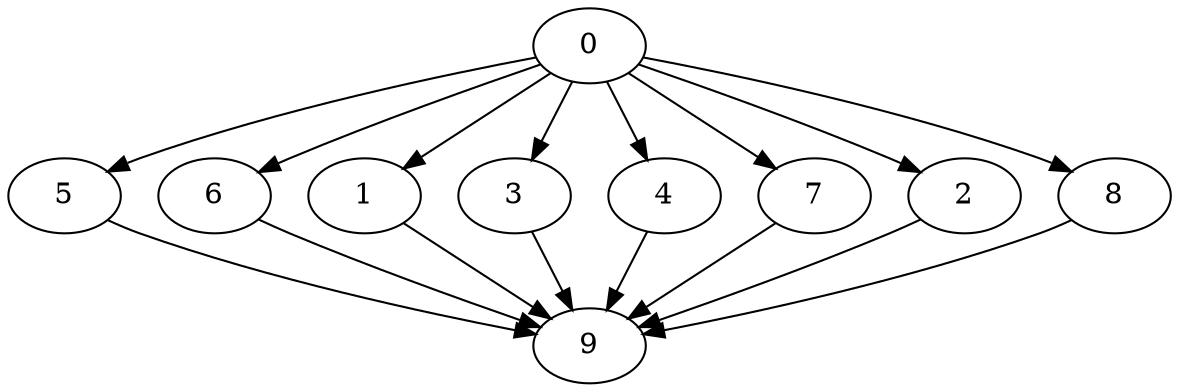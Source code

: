 digraph "Fork_Join_Nodes_10_CCR_0.10_WeightType_Random#4" {
	graph ["Duplicate states"=0,
		GraphType=F_J,
		"Max states in OPEN"=0,
		Modes="120000ms; topo-ordered tasks, ; Pruning: task equivalence, fixed order ready list, ; F-value: ; Optimisation: best schedule length (\
SL) optimisation on equal, ",
		NumberOfTasks=10,
		"Pruned using list schedule length"=134,
		"States removed from OPEN"=0,
		TargetSystem="Homogeneous-2",
		"Time to schedule (ms)"=158,
		"Total idle time"=47,
		"Total schedule length"=554,
		"Total sequential time"=1028,
		"Total states created"=2770
	];
	0	["Finish time"=45,
		Processor=0,
		"Start time"=0,
		Weight=45];
	5	["Finish time"=315,
		Processor=1,
		"Start time"=166,
		Weight=149];
	0 -> 5	[Weight=5];
	6	["Finish time"=179,
		Processor=0,
		"Start time"=45,
		Weight=134];
	0 -> 6	[Weight=10];
	1	["Finish time"=449,
		Processor=1,
		"Start time"=315,
		Weight=134];
	0 -> 1	[Weight=6];
	3	["Finish time"=166,
		Processor=1,
		"Start time"=47,
		Weight=119];
	0 -> 3	[Weight=2];
	4	["Finish time"=298,
		Processor=0,
		"Start time"=179,
		Weight=119];
	0 -> 4	[Weight=9];
	7	["Finish time"=521,
		Processor=0,
		"Start time"=402,
		Weight=119];
	0 -> 7	[Weight=8];
	2	["Finish time"=402,
		Processor=0,
		"Start time"=298,
		Weight=104];
	0 -> 2	[Weight=8];
	8	["Finish time"=524,
		Processor=1,
		"Start time"=449,
		Weight=75];
	0 -> 8	[Weight=7];
	9	["Finish time"=554,
		Processor=1,
		"Start time"=524,
		Weight=30];
	5 -> 9	[Weight=8];
	6 -> 9	[Weight=9];
	1 -> 9	[Weight=7];
	3 -> 9	[Weight=8];
	4 -> 9	[Weight=4];
	7 -> 9	[Weight=3];
	2 -> 9	[Weight=2];
	8 -> 9	[Weight=7];
}
